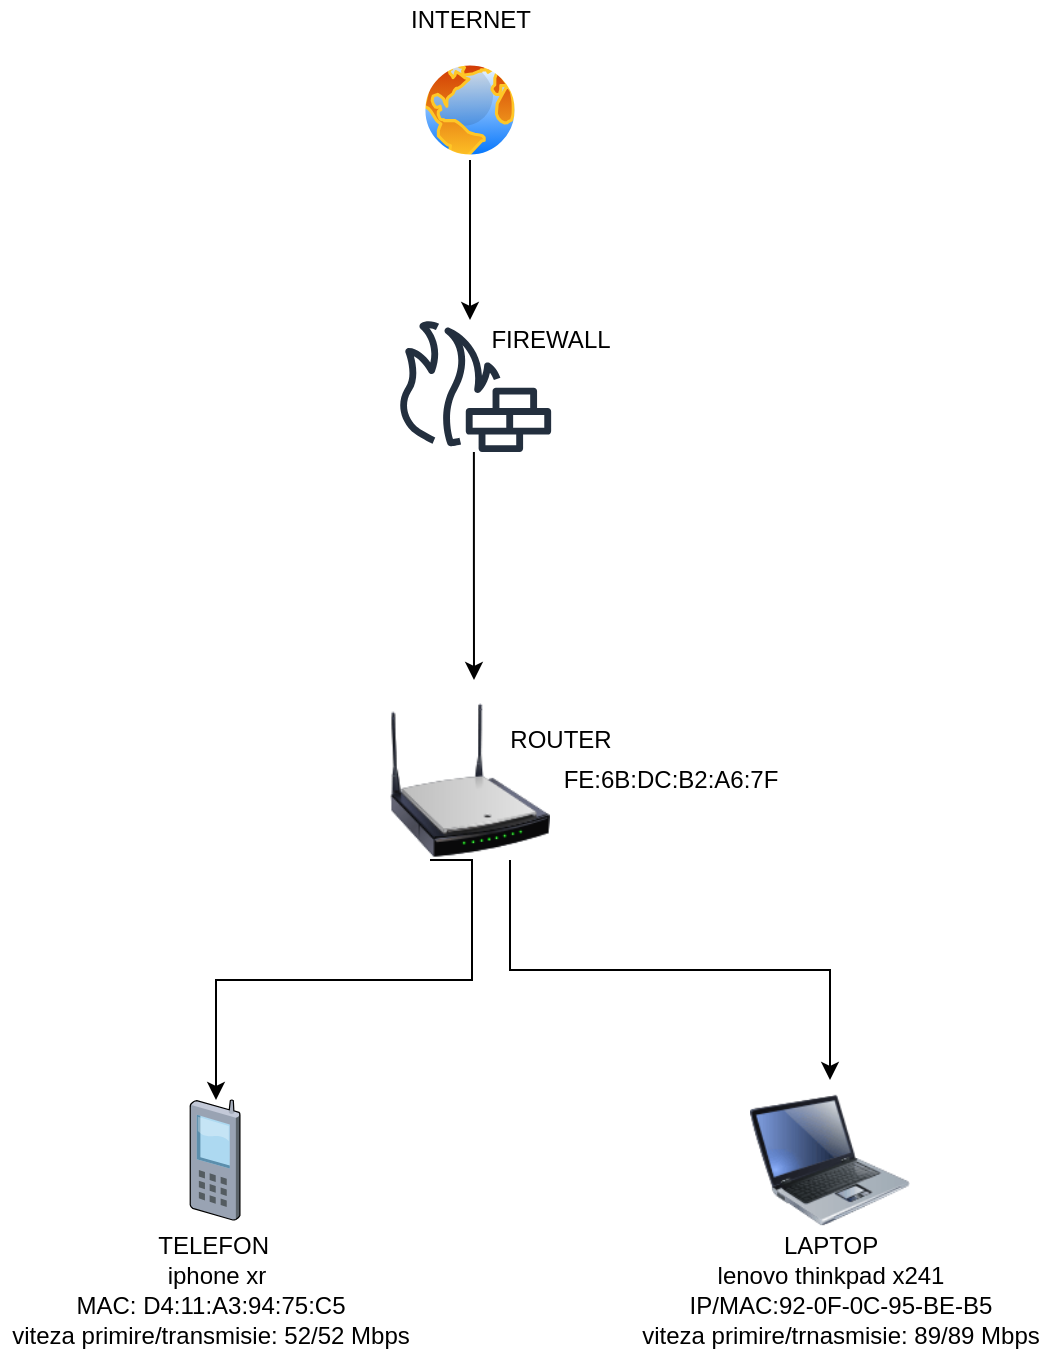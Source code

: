 <mxfile version="15.5.4" type="device"><diagram id="EASxuN2i7fQTAU5xaPkI" name="Page-1"><mxGraphModel dx="868" dy="482" grid="1" gridSize="10" guides="1" tooltips="1" connect="1" arrows="1" fold="1" page="1" pageScale="1" pageWidth="850" pageHeight="1100" math="0" shadow="0"><root><mxCell id="0"/><mxCell id="1" parent="0"/><mxCell id="a84aJ6mCj1_-R2lI70Oj-2" style="edgeStyle=orthogonalEdgeStyle;rounded=0;orthogonalLoop=1;jettySize=auto;html=1;" edge="1" parent="1" source="a84aJ6mCj1_-R2lI70Oj-1"><mxGeometry relative="1" as="geometry"><mxPoint x="400" y="210" as="targetPoint"/></mxGeometry></mxCell><mxCell id="a84aJ6mCj1_-R2lI70Oj-1" value="" style="aspect=fixed;perimeter=ellipsePerimeter;html=1;align=center;shadow=0;dashed=0;spacingTop=3;image;image=img/lib/active_directory/internet_globe.svg;" vertex="1" parent="1"><mxGeometry x="375" y="80" width="50" height="50" as="geometry"/></mxCell><mxCell id="a84aJ6mCj1_-R2lI70Oj-6" style="edgeStyle=orthogonalEdgeStyle;rounded=0;orthogonalLoop=1;jettySize=auto;html=1;" edge="1" parent="1" source="a84aJ6mCj1_-R2lI70Oj-3"><mxGeometry relative="1" as="geometry"><mxPoint x="402" y="390" as="targetPoint"/></mxGeometry></mxCell><mxCell id="a84aJ6mCj1_-R2lI70Oj-3" value="" style="sketch=0;outlineConnect=0;fontColor=#232F3E;gradientColor=none;fillColor=#232F3E;strokeColor=none;dashed=0;verticalLabelPosition=bottom;verticalAlign=top;align=center;html=1;fontSize=12;fontStyle=0;aspect=fixed;pointerEvents=1;shape=mxgraph.aws4.generic_firewall;" vertex="1" parent="1"><mxGeometry x="363" y="210" width="78" height="66" as="geometry"/></mxCell><mxCell id="a84aJ6mCj1_-R2lI70Oj-11" style="edgeStyle=orthogonalEdgeStyle;rounded=0;orthogonalLoop=1;jettySize=auto;html=1;exitX=0.25;exitY=1;exitDx=0;exitDy=0;" edge="1" parent="1" source="a84aJ6mCj1_-R2lI70Oj-4" target="a84aJ6mCj1_-R2lI70Oj-7"><mxGeometry relative="1" as="geometry"><Array as="points"><mxPoint x="401" y="480"/><mxPoint x="401" y="540"/><mxPoint x="273" y="540"/></Array></mxGeometry></mxCell><mxCell id="a84aJ6mCj1_-R2lI70Oj-12" style="edgeStyle=orthogonalEdgeStyle;rounded=0;orthogonalLoop=1;jettySize=auto;html=1;exitX=0.75;exitY=1;exitDx=0;exitDy=0;" edge="1" parent="1" source="a84aJ6mCj1_-R2lI70Oj-4" target="a84aJ6mCj1_-R2lI70Oj-8"><mxGeometry relative="1" as="geometry"/></mxCell><mxCell id="a84aJ6mCj1_-R2lI70Oj-4" value="" style="image;html=1;image=img/lib/clip_art/networking/Wireless_Router_N_128x128.png" vertex="1" parent="1"><mxGeometry x="360" y="400" width="80" height="80" as="geometry"/></mxCell><mxCell id="a84aJ6mCj1_-R2lI70Oj-7" value="" style="verticalLabelPosition=bottom;sketch=0;aspect=fixed;html=1;verticalAlign=top;strokeColor=none;align=center;outlineConnect=0;shape=mxgraph.citrix.cell_phone;" vertex="1" parent="1"><mxGeometry x="260" y="600" width="25" height="60" as="geometry"/></mxCell><mxCell id="a84aJ6mCj1_-R2lI70Oj-8" value="" style="image;html=1;image=img/lib/clip_art/computers/Laptop_128x128.png" vertex="1" parent="1"><mxGeometry x="540" y="590" width="80" height="80" as="geometry"/></mxCell><mxCell id="a84aJ6mCj1_-R2lI70Oj-13" value="INTERNET" style="text;html=1;align=center;verticalAlign=middle;resizable=0;points=[];autosize=1;strokeColor=none;fillColor=none;" vertex="1" parent="1"><mxGeometry x="360" y="50" width="80" height="20" as="geometry"/></mxCell><mxCell id="a84aJ6mCj1_-R2lI70Oj-14" value="FIREWALL" style="text;html=1;align=center;verticalAlign=middle;resizable=0;points=[];autosize=1;strokeColor=none;fillColor=none;" vertex="1" parent="1"><mxGeometry x="400" y="210" width="80" height="20" as="geometry"/></mxCell><mxCell id="a84aJ6mCj1_-R2lI70Oj-15" value="ROUTER" style="text;html=1;align=center;verticalAlign=middle;resizable=0;points=[];autosize=1;strokeColor=none;fillColor=none;" vertex="1" parent="1"><mxGeometry x="410" y="410" width="70" height="20" as="geometry"/></mxCell><mxCell id="a84aJ6mCj1_-R2lI70Oj-16" value="TELEFON&amp;nbsp;&lt;br&gt;iphone xr" style="text;html=1;align=center;verticalAlign=middle;resizable=0;points=[];autosize=1;strokeColor=none;fillColor=none;" vertex="1" parent="1"><mxGeometry x="237.5" y="665" width="70" height="30" as="geometry"/></mxCell><mxCell id="a84aJ6mCj1_-R2lI70Oj-17" value="LAPTOP&lt;br&gt;lenovo thinkpad x241" style="text;html=1;align=center;verticalAlign=middle;resizable=0;points=[];autosize=1;strokeColor=none;fillColor=none;" vertex="1" parent="1"><mxGeometry x="515" y="665" width="130" height="30" as="geometry"/></mxCell><mxCell id="a84aJ6mCj1_-R2lI70Oj-18" value="FE:6B:DC:B2:A6:7F" style="text;html=1;align=center;verticalAlign=middle;resizable=0;points=[];autosize=1;strokeColor=none;fillColor=none;" vertex="1" parent="1"><mxGeometry x="440" y="430" width="120" height="20" as="geometry"/></mxCell><mxCell id="a84aJ6mCj1_-R2lI70Oj-19" value="IP/MAC:92-0F-0C-95-BE-B5&lt;br&gt;viteza primire/trnasmisie: 89/89 Mbps" style="text;html=1;align=center;verticalAlign=middle;resizable=0;points=[];autosize=1;strokeColor=none;fillColor=none;" vertex="1" parent="1"><mxGeometry x="480" y="695" width="210" height="30" as="geometry"/></mxCell><mxCell id="a84aJ6mCj1_-R2lI70Oj-20" value="MAC: D4:11:A3:94:75:C5&lt;br&gt;viteza primire/transmisie: 52/52 Mbps" style="text;html=1;align=center;verticalAlign=middle;resizable=0;points=[];autosize=1;strokeColor=none;fillColor=none;" vertex="1" parent="1"><mxGeometry x="165" y="695" width="210" height="30" as="geometry"/></mxCell></root></mxGraphModel></diagram></mxfile>